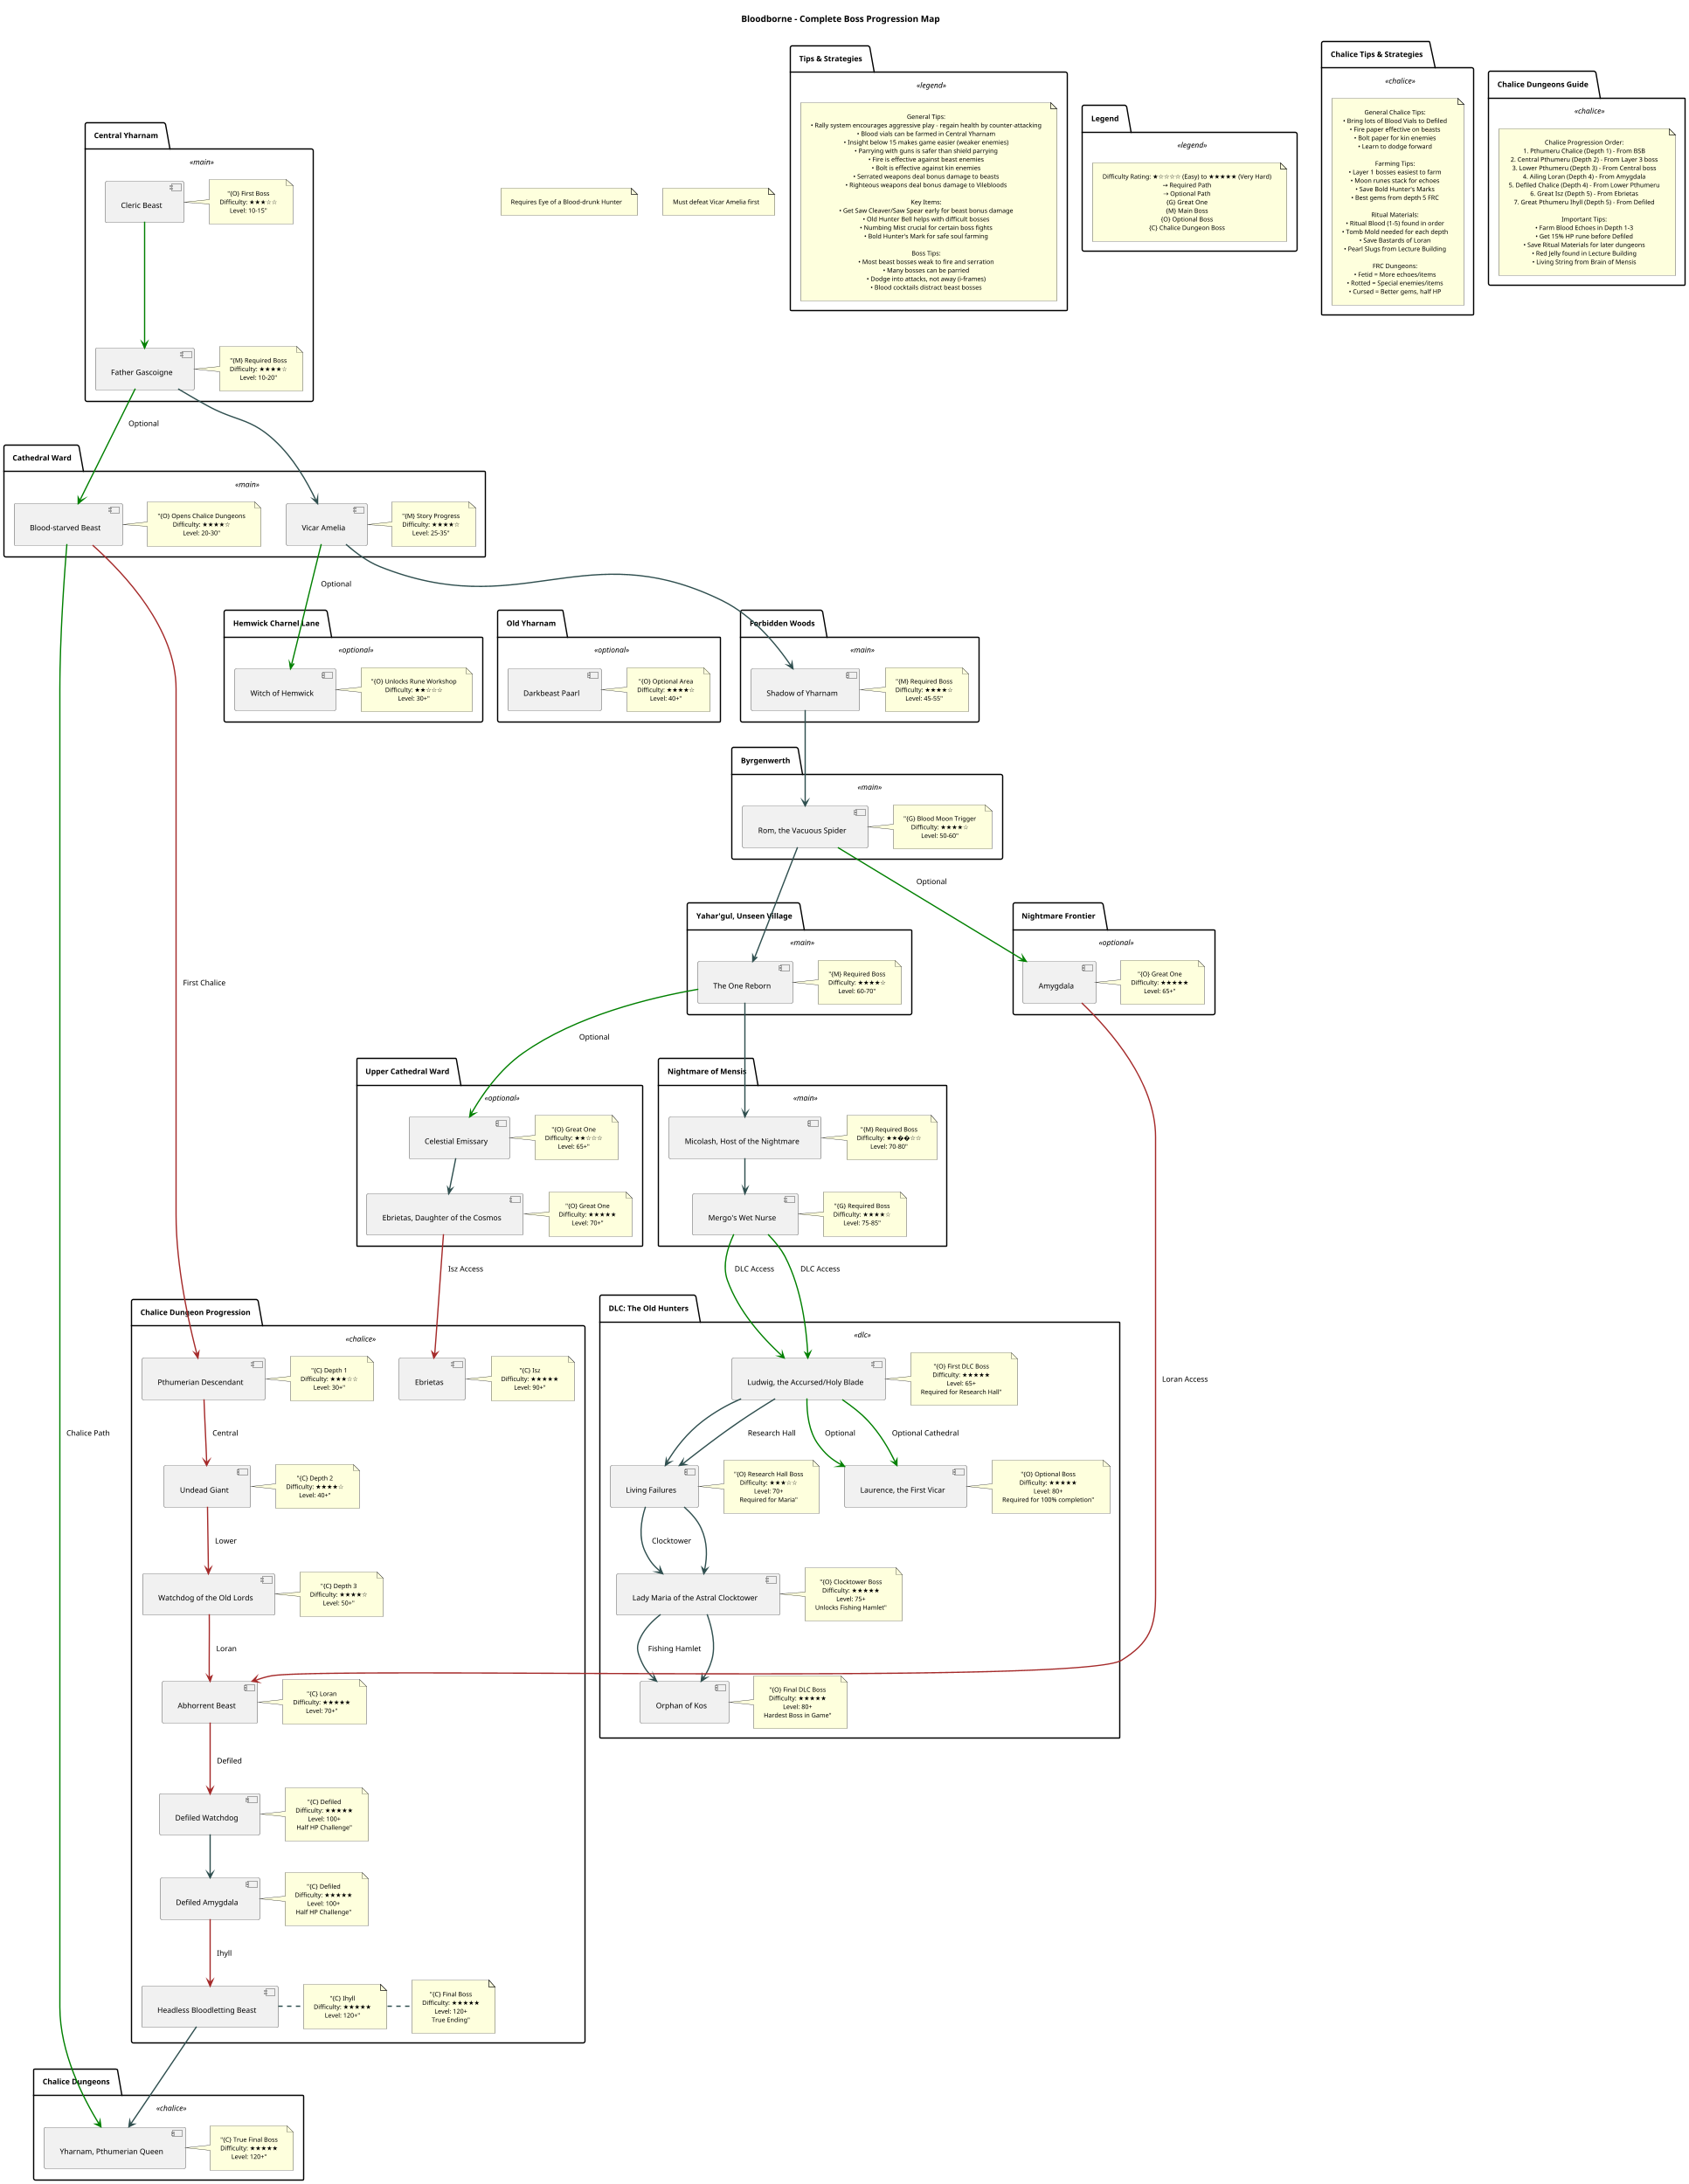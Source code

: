 @startuml
' Layout and Sizing Configuration
skinparam dpi 200
skinparam defaultTextAlignment center
skinparam nodesep 40
skinparam ranksep 50
skinparam padding 10
skinparam packagePadding 20

' Font Configurations
skinparam defaultFontSize 12
skinparam noteFontSize 10
skinparam noteFontStyle plain

' Arrow Styling
skinparam ArrowColor #2F4F4F
skinparam ArrowThickness 2

' Package Styling
skinparam PackageBackgroundColor<<main>> MAIN_COLOR
skinparam PackageBackgroundColor<<optional>> OPTIONAL_COLOR
skinparam PackageBackgroundColor<<dlc>> DLC_COLOR
skinparam PackageBackgroundColor<<legend>> LEGEND_COLOR
skinparam PackageBackgroundColor<<chalice>> CHALICE_COLOR
skinparam PackageBorderThickness 2

' Node Styling
skinparam rectangleFontSize 12
skinparam rectanglePadding 10
skinparam rectangleBorderThickness 2

' Scale Configuration
scale max 1600 width
scale max 1200 height

' Layout Directives
top to bottom direction
together {
    package "Legend" <<legend>>
    package "Tips & Strategies" <<legend>>
}

together {
    package "Chalice Dungeons Guide" <<chalice>>
    package "Chalice Tips & Strategies" <<chalice>>
}

' Horizontal Layout Groups
together {
    package "Central Yharnam" <<main>>
    package "Cathedral Ward" <<main>>
}

together {
    package "Old Yharnam" <<optional>>
    package "Hemwick Charnel Lane" <<optional>>
}

together {
    package "DLC: The Old Hunters" <<dlc>>
    package "Chalice Dungeon Progression" <<chalice>>
}

!define MAIN_COLOR #FFD700
!define OPTIONAL_COLOR #C0C0C0
!define DLC_COLOR #FF69B4
!define LEGEND_COLOR #E6E6FA
!define CHALICE_COLOR #8B4513
!define DIFFICULTY_HIGH #FF0000
!define DIFFICULTY_MEDIUM #FFA500
!define DIFFICULTY_LOW #008000

title Bloodborne - Complete Boss Progression Map

package "Legend" <<legend>> {
    note as N1
        Difficulty Rating: ★☆☆☆☆ (Easy) to ★★★★★ (Very Hard)
        → Required Path
        ⇢ Optional Path
        {G} Great One
        {M} Main Boss
        {O} Optional Boss
        {C} Chalice Dungeon Boss
    end note
}

package "Tips & Strategies" <<legend>> {
    note as Tips
        General Tips:
        • Rally system encourages aggressive play - regain health by counter-attacking
        • Blood vials can be farmed in Central Yharnam
        • Insight below 15 makes game easier (weaker enemies)
        • Parrying with guns is safer than shield parrying
        • Fire is effective against beast enemies
        • Bolt is effective against kin enemies
        • Serrated weapons deal bonus damage to beasts
        • Righteous weapons deal bonus damage to Vilebloods
        
        Key Items:
        • Get Saw Cleaver/Saw Spear early for beast bonus damage
        • Old Hunter Bell helps with difficult bosses
        • Numbing Mist crucial for certain boss fights
        • Bold Hunter's Mark for safe soul farming
        
        Boss Tips:
        • Most beast bosses weak to fire and serration
        • Many bosses can be parried
        • Dodge into attacks, not away (i-frames)
        • Blood cocktails distract beast bosses
    end note
}

package "Central Yharnam" <<main>> {
    [Cleric Beast] as ClericBeast
    note right: "{O} First Boss\nDifficulty: ★★★☆☆\nLevel: 10-15"
    
    [Father Gascoigne] as Gascoigne
    note right: "{M} Required Boss\nDifficulty: ★★★★☆\nLevel: 10-20"
}

package "Cathedral Ward" <<main>> {
    [Blood-starved Beast] as BSB
    note right: "{O} Opens Chalice Dungeons\nDifficulty: ★★★★☆\nLevel: 20-30"
    
    [Vicar Amelia] as Amelia
    note right: "{M} Story Progress\nDifficulty: ★★★★☆\nLevel: 25-35"
}

package "Old Yharnam" <<optional>> {
    [Darkbeast Paarl] as Paarl
    note right: "{O} Optional Area\nDifficulty: ★★★★☆\nLevel: 40+"
}

package "Hemwick Charnel Lane" <<optional>> {
    [Witch of Hemwick] as Witch
    note right: "{O} Unlocks Rune Workshop\nDifficulty: ★★☆☆☆\nLevel: 30+"
}

package "Forbidden Woods" <<main>> {
    [Shadow of Yharnam] as Shadows
    note right: "{M} Required Boss\nDifficulty: ★★★★☆\nLevel: 45-55"
}

package "Byrgenwerth" <<main>> {
    [Rom, the Vacuous Spider] as Rom
    note right: "{G} Blood Moon Trigger\nDifficulty: ★★★★☆\nLevel: 50-60"
}

package "Yahar'gul, Unseen Village" <<main>> {
    [The One Reborn] as OneReborn
    note right: "{M} Required Boss\nDifficulty: ★★★★☆\nLevel: 60-70"
}

package "Nightmare Frontier" <<optional>> {
    [Amygdala] as Amygdala
    note right: "{O} Great One\nDifficulty: ★★★★★\nLevel: 65+"
}

package "Nightmare of Mensis" <<main>> {
    [Micolash, Host of the Nightmare] as Micolash
    note right: "{M} Required Boss\nDifficulty: ★★��☆☆\nLevel: 70-80"
    
    [Mergo's Wet Nurse] as Nurse
    note right: "{G} Required Boss\nDifficulty: ★★★★☆\nLevel: 75-85"
}

package "Upper Cathedral Ward" <<optional>> {
    [Celestial Emissary] as Emissary
    note right: "{O} Great One\nDifficulty: ★★☆☆☆\nLevel: 65+"
    
    [Ebrietas, Daughter of the Cosmos] as Ebrietas
    note right: "{O} Great One\nDifficulty: ★★★★★\nLevel: 70+"
}

package "Chalice Dungeons" <<chalice>> {
    [Pthumerian Queen] as Queen
    note right: "{C} True Final Boss\nDifficulty: ★★★★★\nLevel: 120+"
}

package "DLC: The Old Hunters" <<dlc>> {
    [Ludwig, the Accursed/Holy Blade] as Ludwig
    note right: "{O} First DLC Boss\nDifficulty: ★★★★★\nLevel: 65+\nRequired for Research Hall"
    
    [Living Failures] as Failures
    note right: "{O} Research Hall Boss\nDifficulty: ★★★☆☆\nLevel: 70+\nRequired for Maria"
    
    [Lady Maria of the Astral Clocktower] as Maria
    note right: "{O} Clocktower Boss\nDifficulty: ★★★★★\nLevel: 75+\nUnlocks Fishing Hamlet"
    
    [Orphan of Kos] as Orphan
    note right: "{O} Final DLC Boss\nDifficulty: ★★★★★\nLevel: 80+\nHardest Boss in Game"
    
    [Laurence, the First Vicar] as Laurence
    note right: "{O} Optional Boss\nDifficulty: ★★★★★\nLevel: 80+\nRequired for 100% completion"
}

package "Chalice Dungeons Guide" <<chalice>> {
    note as ChaliceGuide
        Chalice Progression Order:
        1. Pthumeru Chalice (Depth 1) - From BSB
        2. Central Pthumeru (Depth 2) - From Layer 3 boss
        3. Lower Pthumeru (Depth 3) - From Central boss
        4. Ailing Loran (Depth 4) - From Amygdala
        5. Defiled Chalice (Depth 4) - From Lower Pthumeru
        6. Great Isz (Depth 5) - From Ebrietas
        7. Great Pthumeru Ihyll (Depth 5) - From Defiled
        
        Important Tips:
        • Farm Blood Echoes in Depth 1-3
        • Get 15% HP rune before Defiled
        • Save Ritual Materials for later dungeons
        • Red Jelly found in Lecture Building
        • Living String from Brain of Mensis
    end note
}

package "Chalice Dungeon Progression" <<chalice>> {
    [Pthumerian Descendant] as Descendant
    note right: "{C} Depth 1\nDifficulty: ★★★☆☆\nLevel: 30+"
    
    [Undead Giant] as Giant
    note right: "{C} Depth 2\nDifficulty: ★★★★☆\nLevel: 40+"
    
    [Watchdog of the Old Lords] as Watchdog
    note right: "{C} Depth 3\nDifficulty: ★★★★☆\nLevel: 50+"
    
    [Abhorrent Beast] as Beast
    note right: "{C} Loran\nDifficulty: ★★★★★\nLevel: 70+"
    
    [Defiled Watchdog] as DefWatchdog
    note right: "{C} Defiled\nDifficulty: ★★★★★\nLevel: 100+\nHalf HP Challenge"
    
    [Defiled Amygdala] as DefAmygdala
    note right: "{C} Defiled\nDifficulty: ★★★★★\nLevel: 100+\nHalf HP Challenge"
    
    [Ebrietas] as ChaliceEbrietas
    note right: "{C} Isz\nDifficulty: ★★★★★\nLevel: 90+"
    
    [Headless Bloodletting Beast] as Headless
    note right: "{C} Ihyll\nDifficulty: ★★★★★\nLevel: 120+"
    
    [Yharnam, Pthumerian Queen] as Queen
    note right: "{C} Final Boss\nDifficulty: ★★★★★\nLevel: 120+\nTrue Ending"
}

package "Chalice Tips & Strategies" <<chalice>> {
    note as ChalliceTips
        General Chalice Tips:
        • Bring lots of Blood Vials to Defiled
        • Fire paper effective on beasts
        • Bolt paper for kin enemies
        • Learn to dodge forward
        
        Farming Tips:
        • Layer 1 bosses easiest to farm
        • Moon runes stack for echoes
        • Save Bold Hunter's Marks
        • Best gems from depth 5 FRC
        
        Ritual Materials:
        • Ritual Blood (1-5) found in order
        • Tomb Mold needed for each depth
        • Save Bastards of Loran
        • Pearl Slugs from Lecture Building
        
        FRC Dungeons:
        • Fetid = More echoes/items
        • Rotted = Special enemies/items
        • Cursed = Better gems, half HP
    end note
}

' DLC Progression
Nurse -[#green]-> Ludwig : "DLC Access"
Ludwig --> Failures : "Research Hall"
Failures --> Maria : "Clocktower"
Maria --> Orphan : "Fishing Hamlet"
Ludwig -[#green]-> Laurence : "Optional Cathedral"

' Additional DLC Notes
note "Requires Eye of a Blood-drunk Hunter" as N2
note "Must defeat Vicar Amelia first" as N3

' Main Story Progression
skinparam PathHoverColor #FF0000
skinparam PathColor #2F4F4F
ClericBeast -[#green]-> Gascoigne
Gascoigne --> Amelia
Amelia --> Shadows
Shadows --> Rom
Rom --> OneReborn
OneReborn --> Micolash
Micolash --> Nurse

' Optional Paths
Gascoigne -[#green]-> BSB : "Optional"
BSB -[#green]-> Queen : "Chalice Path"
Amelia -[#green]-> Witch : "Optional"
Rom -[#green]-> Amygdala : "Optional"
OneReborn -[#green]-> Emissary : "Optional"
Emissary --> Ebrietas
Nurse -[#green]-> Ludwig : "DLC Access"
Ludwig --> Failures
Failures --> Maria
Maria --> Orphan
Ludwig -[#green]-> Laurence : "Optional"

' Chalice Progression Paths
BSB -[#brown]-> Descendant : "First Chalice"
Descendant -[#brown]-> Giant : "Central"
Giant -[#brown]-> Watchdog : "Lower"
Watchdog -[#brown]-> Beast : "Loran"
Beast -[#brown]-> DefWatchdog : "Defiled"
DefWatchdog --> DefAmygdala
DefAmygdala -[#brown]-> Headless : "Ihyll"
Headless --> Queen
Amygdala -[#brown]-> Beast : "Loran Access"
Ebrietas -[#brown]-> ChaliceEbrietas : "Isz Access"

@enduml
